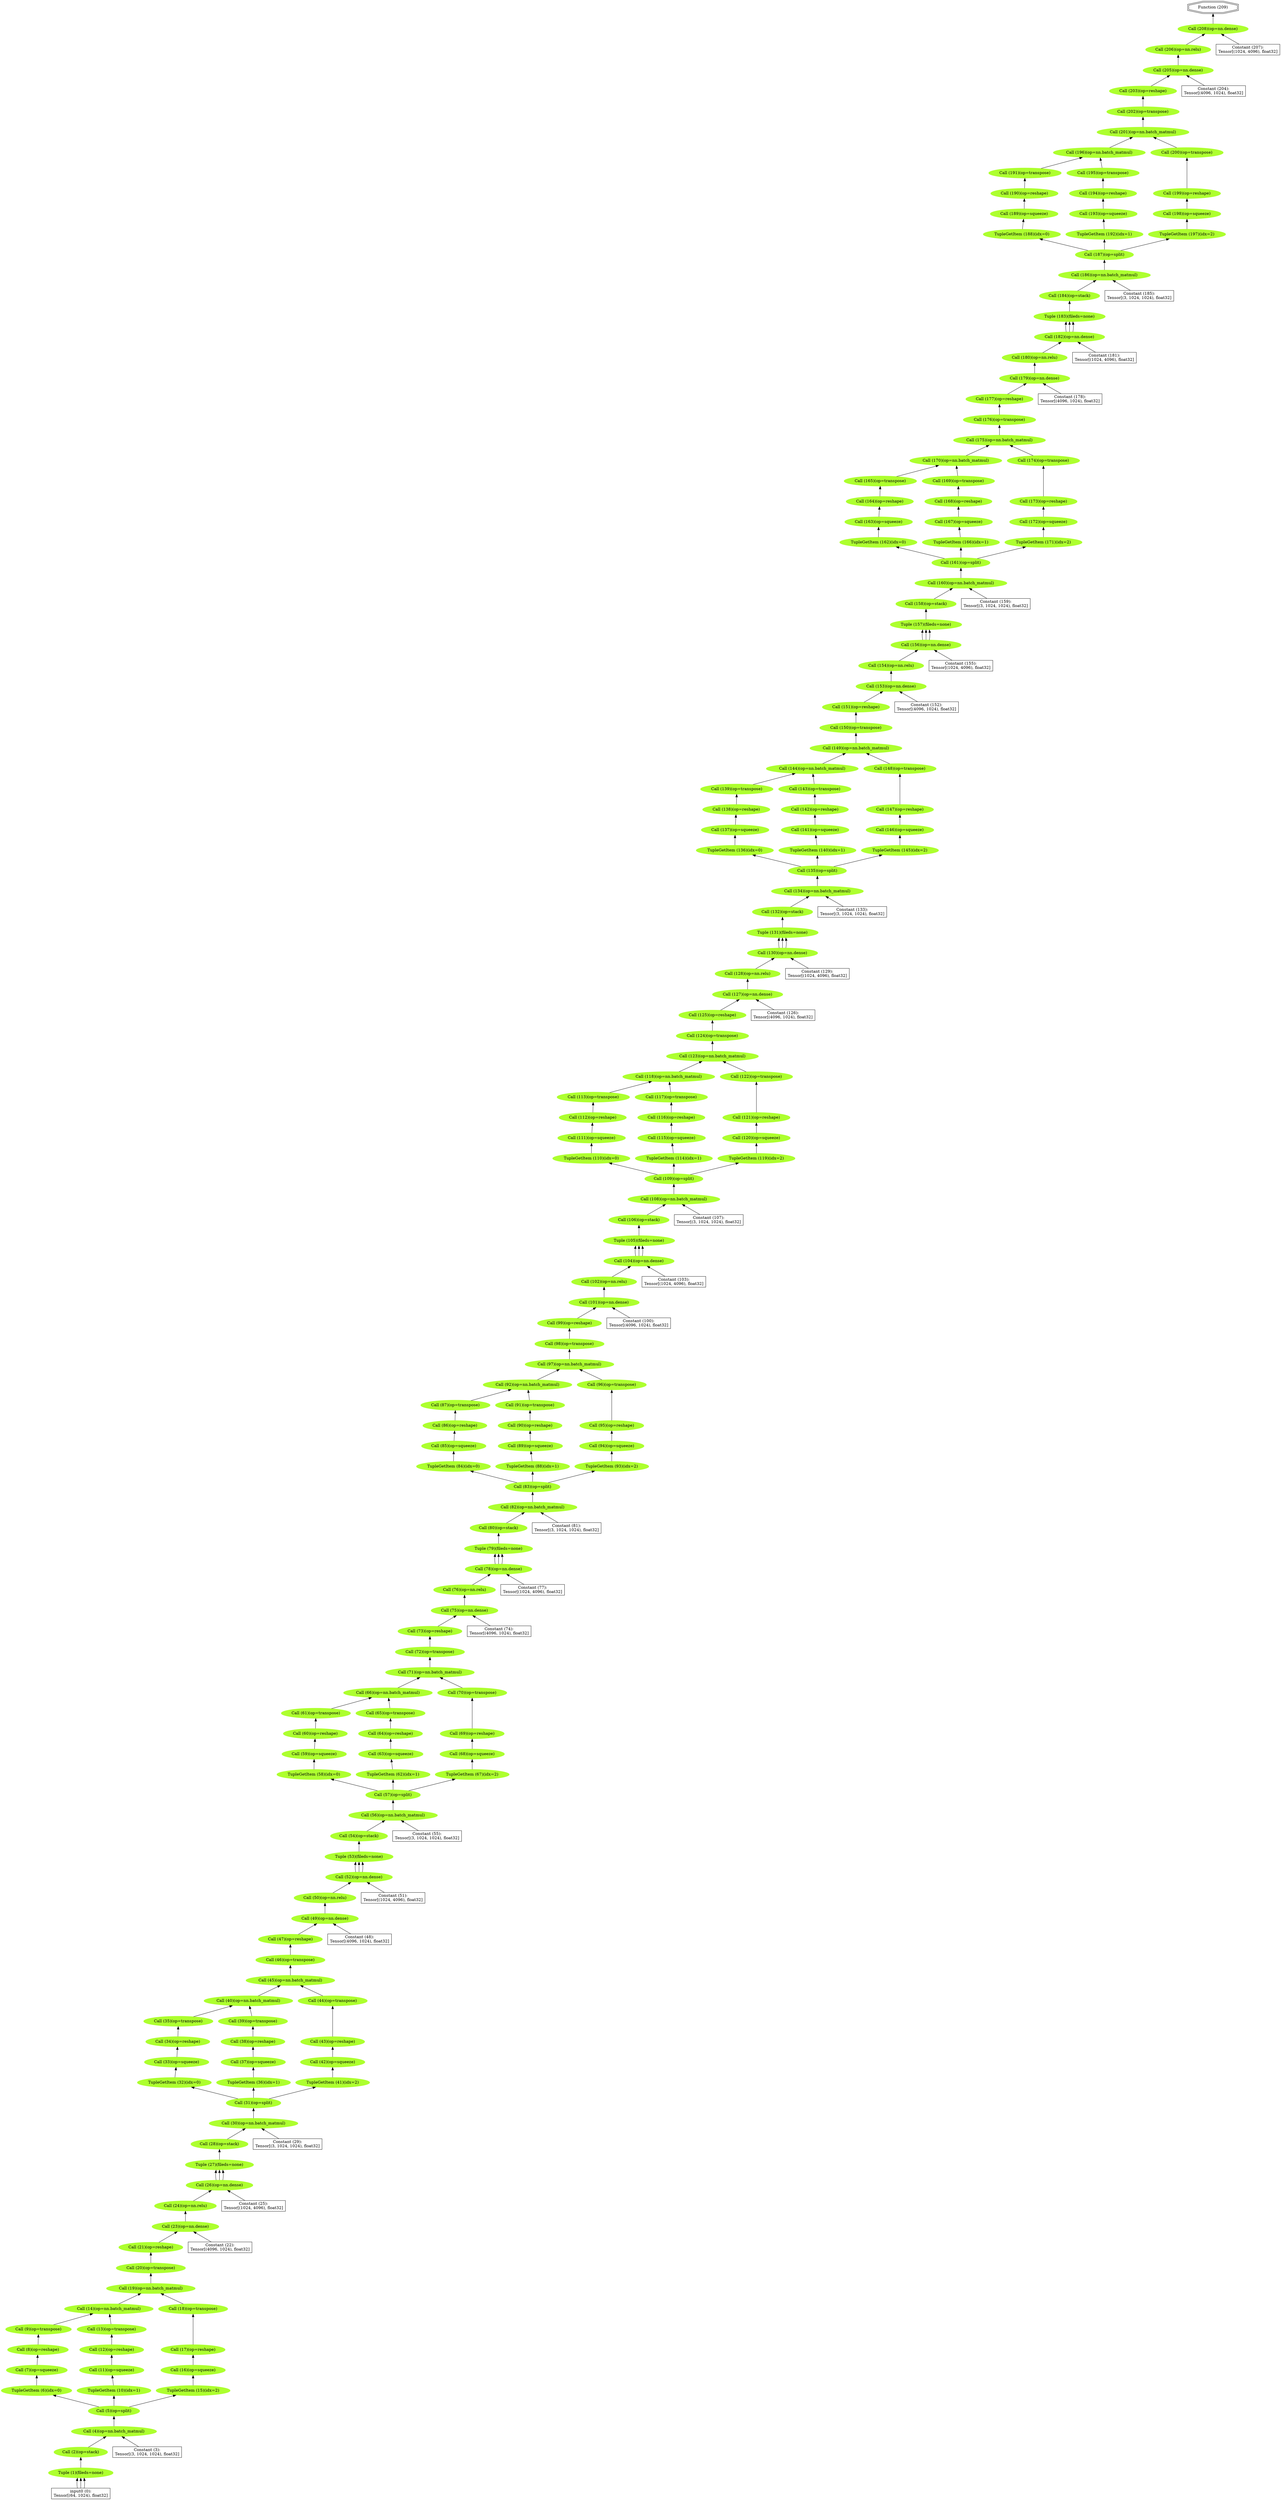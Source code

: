 digraph {
	rankdir=BT
	0 [label="input0 (0):
Tensor[(64, 1024), float32]" shape=rectangle]
	1 [label="Tuple (1)(fileds=none)" color=greenyellow shape=ellipse style=filled]
	0 -> 1
	0 -> 1
	0 -> 1
	2 [label="Call (2)(op=stack)" color=greenyellow shape=ellipse style=filled]
	1 -> 2
	3 [label="Constant (3):
Tensor[(3, 1024, 1024), float32]" shape=rectangle]
	4 [label="Call (4)(op=nn.batch_matmul)" color=greenyellow shape=ellipse style=filled]
	2 -> 4
	3 -> 4
	5 [label="Call (5)(op=split)" color=greenyellow shape=ellipse style=filled]
	4 -> 5
	6 [label="TupleGetItem (6)(idx=0)" color=greenyellow shape=ellipse style=filled]
	5 -> 6
	7 [label="Call (7)(op=squeeze)" color=greenyellow shape=ellipse style=filled]
	6 -> 7
	8 [label="Call (8)(op=reshape)" color=greenyellow shape=ellipse style=filled]
	7 -> 8
	9 [label="Call (9)(op=transpose)" color=greenyellow shape=ellipse style=filled]
	8 -> 9
	10 [label="TupleGetItem (10)(idx=1)" color=greenyellow shape=ellipse style=filled]
	5 -> 10
	11 [label="Call (11)(op=squeeze)" color=greenyellow shape=ellipse style=filled]
	10 -> 11
	12 [label="Call (12)(op=reshape)" color=greenyellow shape=ellipse style=filled]
	11 -> 12
	13 [label="Call (13)(op=transpose)" color=greenyellow shape=ellipse style=filled]
	12 -> 13
	14 [label="Call (14)(op=nn.batch_matmul)" color=greenyellow shape=ellipse style=filled]
	9 -> 14
	13 -> 14
	15 [label="TupleGetItem (15)(idx=2)" color=greenyellow shape=ellipse style=filled]
	5 -> 15
	16 [label="Call (16)(op=squeeze)" color=greenyellow shape=ellipse style=filled]
	15 -> 16
	17 [label="Call (17)(op=reshape)" color=greenyellow shape=ellipse style=filled]
	16 -> 17
	18 [label="Call (18)(op=transpose)" color=greenyellow shape=ellipse style=filled]
	17 -> 18
	19 [label="Call (19)(op=nn.batch_matmul)" color=greenyellow shape=ellipse style=filled]
	14 -> 19
	18 -> 19
	20 [label="Call (20)(op=transpose)" color=greenyellow shape=ellipse style=filled]
	19 -> 20
	21 [label="Call (21)(op=reshape)" color=greenyellow shape=ellipse style=filled]
	20 -> 21
	22 [label="Constant (22):
Tensor[(4096, 1024), float32]" shape=rectangle]
	23 [label="Call (23)(op=nn.dense)" color=greenyellow shape=ellipse style=filled]
	21 -> 23
	22 -> 23
	24 [label="Call (24)(op=nn.relu)" color=greenyellow shape=ellipse style=filled]
	23 -> 24
	25 [label="Constant (25):
Tensor[(1024, 4096), float32]" shape=rectangle]
	26 [label="Call (26)(op=nn.dense)" color=greenyellow shape=ellipse style=filled]
	24 -> 26
	25 -> 26
	27 [label="Tuple (27)(fileds=none)" color=greenyellow shape=ellipse style=filled]
	26 -> 27
	26 -> 27
	26 -> 27
	28 [label="Call (28)(op=stack)" color=greenyellow shape=ellipse style=filled]
	27 -> 28
	29 [label="Constant (29):
Tensor[(3, 1024, 1024), float32]" shape=rectangle]
	30 [label="Call (30)(op=nn.batch_matmul)" color=greenyellow shape=ellipse style=filled]
	28 -> 30
	29 -> 30
	31 [label="Call (31)(op=split)" color=greenyellow shape=ellipse style=filled]
	30 -> 31
	32 [label="TupleGetItem (32)(idx=0)" color=greenyellow shape=ellipse style=filled]
	31 -> 32
	33 [label="Call (33)(op=squeeze)" color=greenyellow shape=ellipse style=filled]
	32 -> 33
	34 [label="Call (34)(op=reshape)" color=greenyellow shape=ellipse style=filled]
	33 -> 34
	35 [label="Call (35)(op=transpose)" color=greenyellow shape=ellipse style=filled]
	34 -> 35
	36 [label="TupleGetItem (36)(idx=1)" color=greenyellow shape=ellipse style=filled]
	31 -> 36
	37 [label="Call (37)(op=squeeze)" color=greenyellow shape=ellipse style=filled]
	36 -> 37
	38 [label="Call (38)(op=reshape)" color=greenyellow shape=ellipse style=filled]
	37 -> 38
	39 [label="Call (39)(op=transpose)" color=greenyellow shape=ellipse style=filled]
	38 -> 39
	40 [label="Call (40)(op=nn.batch_matmul)" color=greenyellow shape=ellipse style=filled]
	35 -> 40
	39 -> 40
	41 [label="TupleGetItem (41)(idx=2)" color=greenyellow shape=ellipse style=filled]
	31 -> 41
	42 [label="Call (42)(op=squeeze)" color=greenyellow shape=ellipse style=filled]
	41 -> 42
	43 [label="Call (43)(op=reshape)" color=greenyellow shape=ellipse style=filled]
	42 -> 43
	44 [label="Call (44)(op=transpose)" color=greenyellow shape=ellipse style=filled]
	43 -> 44
	45 [label="Call (45)(op=nn.batch_matmul)" color=greenyellow shape=ellipse style=filled]
	40 -> 45
	44 -> 45
	46 [label="Call (46)(op=transpose)" color=greenyellow shape=ellipse style=filled]
	45 -> 46
	47 [label="Call (47)(op=reshape)" color=greenyellow shape=ellipse style=filled]
	46 -> 47
	48 [label="Constant (48):
Tensor[(4096, 1024), float32]" shape=rectangle]
	49 [label="Call (49)(op=nn.dense)" color=greenyellow shape=ellipse style=filled]
	47 -> 49
	48 -> 49
	50 [label="Call (50)(op=nn.relu)" color=greenyellow shape=ellipse style=filled]
	49 -> 50
	51 [label="Constant (51):
Tensor[(1024, 4096), float32]" shape=rectangle]
	52 [label="Call (52)(op=nn.dense)" color=greenyellow shape=ellipse style=filled]
	50 -> 52
	51 -> 52
	53 [label="Tuple (53)(fileds=none)" color=greenyellow shape=ellipse style=filled]
	52 -> 53
	52 -> 53
	52 -> 53
	54 [label="Call (54)(op=stack)" color=greenyellow shape=ellipse style=filled]
	53 -> 54
	55 [label="Constant (55):
Tensor[(3, 1024, 1024), float32]" shape=rectangle]
	56 [label="Call (56)(op=nn.batch_matmul)" color=greenyellow shape=ellipse style=filled]
	54 -> 56
	55 -> 56
	57 [label="Call (57)(op=split)" color=greenyellow shape=ellipse style=filled]
	56 -> 57
	58 [label="TupleGetItem (58)(idx=0)" color=greenyellow shape=ellipse style=filled]
	57 -> 58
	59 [label="Call (59)(op=squeeze)" color=greenyellow shape=ellipse style=filled]
	58 -> 59
	60 [label="Call (60)(op=reshape)" color=greenyellow shape=ellipse style=filled]
	59 -> 60
	61 [label="Call (61)(op=transpose)" color=greenyellow shape=ellipse style=filled]
	60 -> 61
	62 [label="TupleGetItem (62)(idx=1)" color=greenyellow shape=ellipse style=filled]
	57 -> 62
	63 [label="Call (63)(op=squeeze)" color=greenyellow shape=ellipse style=filled]
	62 -> 63
	64 [label="Call (64)(op=reshape)" color=greenyellow shape=ellipse style=filled]
	63 -> 64
	65 [label="Call (65)(op=transpose)" color=greenyellow shape=ellipse style=filled]
	64 -> 65
	66 [label="Call (66)(op=nn.batch_matmul)" color=greenyellow shape=ellipse style=filled]
	61 -> 66
	65 -> 66
	67 [label="TupleGetItem (67)(idx=2)" color=greenyellow shape=ellipse style=filled]
	57 -> 67
	68 [label="Call (68)(op=squeeze)" color=greenyellow shape=ellipse style=filled]
	67 -> 68
	69 [label="Call (69)(op=reshape)" color=greenyellow shape=ellipse style=filled]
	68 -> 69
	70 [label="Call (70)(op=transpose)" color=greenyellow shape=ellipse style=filled]
	69 -> 70
	71 [label="Call (71)(op=nn.batch_matmul)" color=greenyellow shape=ellipse style=filled]
	66 -> 71
	70 -> 71
	72 [label="Call (72)(op=transpose)" color=greenyellow shape=ellipse style=filled]
	71 -> 72
	73 [label="Call (73)(op=reshape)" color=greenyellow shape=ellipse style=filled]
	72 -> 73
	74 [label="Constant (74):
Tensor[(4096, 1024), float32]" shape=rectangle]
	75 [label="Call (75)(op=nn.dense)" color=greenyellow shape=ellipse style=filled]
	73 -> 75
	74 -> 75
	76 [label="Call (76)(op=nn.relu)" color=greenyellow shape=ellipse style=filled]
	75 -> 76
	77 [label="Constant (77):
Tensor[(1024, 4096), float32]" shape=rectangle]
	78 [label="Call (78)(op=nn.dense)" color=greenyellow shape=ellipse style=filled]
	76 -> 78
	77 -> 78
	79 [label="Tuple (79)(fileds=none)" color=greenyellow shape=ellipse style=filled]
	78 -> 79
	78 -> 79
	78 -> 79
	80 [label="Call (80)(op=stack)" color=greenyellow shape=ellipse style=filled]
	79 -> 80
	81 [label="Constant (81):
Tensor[(3, 1024, 1024), float32]" shape=rectangle]
	82 [label="Call (82)(op=nn.batch_matmul)" color=greenyellow shape=ellipse style=filled]
	80 -> 82
	81 -> 82
	83 [label="Call (83)(op=split)" color=greenyellow shape=ellipse style=filled]
	82 -> 83
	84 [label="TupleGetItem (84)(idx=0)" color=greenyellow shape=ellipse style=filled]
	83 -> 84
	85 [label="Call (85)(op=squeeze)" color=greenyellow shape=ellipse style=filled]
	84 -> 85
	86 [label="Call (86)(op=reshape)" color=greenyellow shape=ellipse style=filled]
	85 -> 86
	87 [label="Call (87)(op=transpose)" color=greenyellow shape=ellipse style=filled]
	86 -> 87
	88 [label="TupleGetItem (88)(idx=1)" color=greenyellow shape=ellipse style=filled]
	83 -> 88
	89 [label="Call (89)(op=squeeze)" color=greenyellow shape=ellipse style=filled]
	88 -> 89
	90 [label="Call (90)(op=reshape)" color=greenyellow shape=ellipse style=filled]
	89 -> 90
	91 [label="Call (91)(op=transpose)" color=greenyellow shape=ellipse style=filled]
	90 -> 91
	92 [label="Call (92)(op=nn.batch_matmul)" color=greenyellow shape=ellipse style=filled]
	87 -> 92
	91 -> 92
	93 [label="TupleGetItem (93)(idx=2)" color=greenyellow shape=ellipse style=filled]
	83 -> 93
	94 [label="Call (94)(op=squeeze)" color=greenyellow shape=ellipse style=filled]
	93 -> 94
	95 [label="Call (95)(op=reshape)" color=greenyellow shape=ellipse style=filled]
	94 -> 95
	96 [label="Call (96)(op=transpose)" color=greenyellow shape=ellipse style=filled]
	95 -> 96
	97 [label="Call (97)(op=nn.batch_matmul)" color=greenyellow shape=ellipse style=filled]
	92 -> 97
	96 -> 97
	98 [label="Call (98)(op=transpose)" color=greenyellow shape=ellipse style=filled]
	97 -> 98
	99 [label="Call (99)(op=reshape)" color=greenyellow shape=ellipse style=filled]
	98 -> 99
	100 [label="Constant (100):
Tensor[(4096, 1024), float32]" shape=rectangle]
	101 [label="Call (101)(op=nn.dense)" color=greenyellow shape=ellipse style=filled]
	99 -> 101
	100 -> 101
	102 [label="Call (102)(op=nn.relu)" color=greenyellow shape=ellipse style=filled]
	101 -> 102
	103 [label="Constant (103):
Tensor[(1024, 4096), float32]" shape=rectangle]
	104 [label="Call (104)(op=nn.dense)" color=greenyellow shape=ellipse style=filled]
	102 -> 104
	103 -> 104
	105 [label="Tuple (105)(fileds=none)" color=greenyellow shape=ellipse style=filled]
	104 -> 105
	104 -> 105
	104 -> 105
	106 [label="Call (106)(op=stack)" color=greenyellow shape=ellipse style=filled]
	105 -> 106
	107 [label="Constant (107):
Tensor[(3, 1024, 1024), float32]" shape=rectangle]
	108 [label="Call (108)(op=nn.batch_matmul)" color=greenyellow shape=ellipse style=filled]
	106 -> 108
	107 -> 108
	109 [label="Call (109)(op=split)" color=greenyellow shape=ellipse style=filled]
	108 -> 109
	110 [label="TupleGetItem (110)(idx=0)" color=greenyellow shape=ellipse style=filled]
	109 -> 110
	111 [label="Call (111)(op=squeeze)" color=greenyellow shape=ellipse style=filled]
	110 -> 111
	112 [label="Call (112)(op=reshape)" color=greenyellow shape=ellipse style=filled]
	111 -> 112
	113 [label="Call (113)(op=transpose)" color=greenyellow shape=ellipse style=filled]
	112 -> 113
	114 [label="TupleGetItem (114)(idx=1)" color=greenyellow shape=ellipse style=filled]
	109 -> 114
	115 [label="Call (115)(op=squeeze)" color=greenyellow shape=ellipse style=filled]
	114 -> 115
	116 [label="Call (116)(op=reshape)" color=greenyellow shape=ellipse style=filled]
	115 -> 116
	117 [label="Call (117)(op=transpose)" color=greenyellow shape=ellipse style=filled]
	116 -> 117
	118 [label="Call (118)(op=nn.batch_matmul)" color=greenyellow shape=ellipse style=filled]
	113 -> 118
	117 -> 118
	119 [label="TupleGetItem (119)(idx=2)" color=greenyellow shape=ellipse style=filled]
	109 -> 119
	120 [label="Call (120)(op=squeeze)" color=greenyellow shape=ellipse style=filled]
	119 -> 120
	121 [label="Call (121)(op=reshape)" color=greenyellow shape=ellipse style=filled]
	120 -> 121
	122 [label="Call (122)(op=transpose)" color=greenyellow shape=ellipse style=filled]
	121 -> 122
	123 [label="Call (123)(op=nn.batch_matmul)" color=greenyellow shape=ellipse style=filled]
	118 -> 123
	122 -> 123
	124 [label="Call (124)(op=transpose)" color=greenyellow shape=ellipse style=filled]
	123 -> 124
	125 [label="Call (125)(op=reshape)" color=greenyellow shape=ellipse style=filled]
	124 -> 125
	126 [label="Constant (126):
Tensor[(4096, 1024), float32]" shape=rectangle]
	127 [label="Call (127)(op=nn.dense)" color=greenyellow shape=ellipse style=filled]
	125 -> 127
	126 -> 127
	128 [label="Call (128)(op=nn.relu)" color=greenyellow shape=ellipse style=filled]
	127 -> 128
	129 [label="Constant (129):
Tensor[(1024, 4096), float32]" shape=rectangle]
	130 [label="Call (130)(op=nn.dense)" color=greenyellow shape=ellipse style=filled]
	128 -> 130
	129 -> 130
	131 [label="Tuple (131)(fileds=none)" color=greenyellow shape=ellipse style=filled]
	130 -> 131
	130 -> 131
	130 -> 131
	132 [label="Call (132)(op=stack)" color=greenyellow shape=ellipse style=filled]
	131 -> 132
	133 [label="Constant (133):
Tensor[(3, 1024, 1024), float32]" shape=rectangle]
	134 [label="Call (134)(op=nn.batch_matmul)" color=greenyellow shape=ellipse style=filled]
	132 -> 134
	133 -> 134
	135 [label="Call (135)(op=split)" color=greenyellow shape=ellipse style=filled]
	134 -> 135
	136 [label="TupleGetItem (136)(idx=0)" color=greenyellow shape=ellipse style=filled]
	135 -> 136
	137 [label="Call (137)(op=squeeze)" color=greenyellow shape=ellipse style=filled]
	136 -> 137
	138 [label="Call (138)(op=reshape)" color=greenyellow shape=ellipse style=filled]
	137 -> 138
	139 [label="Call (139)(op=transpose)" color=greenyellow shape=ellipse style=filled]
	138 -> 139
	140 [label="TupleGetItem (140)(idx=1)" color=greenyellow shape=ellipse style=filled]
	135 -> 140
	141 [label="Call (141)(op=squeeze)" color=greenyellow shape=ellipse style=filled]
	140 -> 141
	142 [label="Call (142)(op=reshape)" color=greenyellow shape=ellipse style=filled]
	141 -> 142
	143 [label="Call (143)(op=transpose)" color=greenyellow shape=ellipse style=filled]
	142 -> 143
	144 [label="Call (144)(op=nn.batch_matmul)" color=greenyellow shape=ellipse style=filled]
	139 -> 144
	143 -> 144
	145 [label="TupleGetItem (145)(idx=2)" color=greenyellow shape=ellipse style=filled]
	135 -> 145
	146 [label="Call (146)(op=squeeze)" color=greenyellow shape=ellipse style=filled]
	145 -> 146
	147 [label="Call (147)(op=reshape)" color=greenyellow shape=ellipse style=filled]
	146 -> 147
	148 [label="Call (148)(op=transpose)" color=greenyellow shape=ellipse style=filled]
	147 -> 148
	149 [label="Call (149)(op=nn.batch_matmul)" color=greenyellow shape=ellipse style=filled]
	144 -> 149
	148 -> 149
	150 [label="Call (150)(op=transpose)" color=greenyellow shape=ellipse style=filled]
	149 -> 150
	151 [label="Call (151)(op=reshape)" color=greenyellow shape=ellipse style=filled]
	150 -> 151
	152 [label="Constant (152):
Tensor[(4096, 1024), float32]" shape=rectangle]
	153 [label="Call (153)(op=nn.dense)" color=greenyellow shape=ellipse style=filled]
	151 -> 153
	152 -> 153
	154 [label="Call (154)(op=nn.relu)" color=greenyellow shape=ellipse style=filled]
	153 -> 154
	155 [label="Constant (155):
Tensor[(1024, 4096), float32]" shape=rectangle]
	156 [label="Call (156)(op=nn.dense)" color=greenyellow shape=ellipse style=filled]
	154 -> 156
	155 -> 156
	157 [label="Tuple (157)(fileds=none)" color=greenyellow shape=ellipse style=filled]
	156 -> 157
	156 -> 157
	156 -> 157
	158 [label="Call (158)(op=stack)" color=greenyellow shape=ellipse style=filled]
	157 -> 158
	159 [label="Constant (159):
Tensor[(3, 1024, 1024), float32]" shape=rectangle]
	160 [label="Call (160)(op=nn.batch_matmul)" color=greenyellow shape=ellipse style=filled]
	158 -> 160
	159 -> 160
	161 [label="Call (161)(op=split)" color=greenyellow shape=ellipse style=filled]
	160 -> 161
	162 [label="TupleGetItem (162)(idx=0)" color=greenyellow shape=ellipse style=filled]
	161 -> 162
	163 [label="Call (163)(op=squeeze)" color=greenyellow shape=ellipse style=filled]
	162 -> 163
	164 [label="Call (164)(op=reshape)" color=greenyellow shape=ellipse style=filled]
	163 -> 164
	165 [label="Call (165)(op=transpose)" color=greenyellow shape=ellipse style=filled]
	164 -> 165
	166 [label="TupleGetItem (166)(idx=1)" color=greenyellow shape=ellipse style=filled]
	161 -> 166
	167 [label="Call (167)(op=squeeze)" color=greenyellow shape=ellipse style=filled]
	166 -> 167
	168 [label="Call (168)(op=reshape)" color=greenyellow shape=ellipse style=filled]
	167 -> 168
	169 [label="Call (169)(op=transpose)" color=greenyellow shape=ellipse style=filled]
	168 -> 169
	170 [label="Call (170)(op=nn.batch_matmul)" color=greenyellow shape=ellipse style=filled]
	165 -> 170
	169 -> 170
	171 [label="TupleGetItem (171)(idx=2)" color=greenyellow shape=ellipse style=filled]
	161 -> 171
	172 [label="Call (172)(op=squeeze)" color=greenyellow shape=ellipse style=filled]
	171 -> 172
	173 [label="Call (173)(op=reshape)" color=greenyellow shape=ellipse style=filled]
	172 -> 173
	174 [label="Call (174)(op=transpose)" color=greenyellow shape=ellipse style=filled]
	173 -> 174
	175 [label="Call (175)(op=nn.batch_matmul)" color=greenyellow shape=ellipse style=filled]
	170 -> 175
	174 -> 175
	176 [label="Call (176)(op=transpose)" color=greenyellow shape=ellipse style=filled]
	175 -> 176
	177 [label="Call (177)(op=reshape)" color=greenyellow shape=ellipse style=filled]
	176 -> 177
	178 [label="Constant (178):
Tensor[(4096, 1024), float32]" shape=rectangle]
	179 [label="Call (179)(op=nn.dense)" color=greenyellow shape=ellipse style=filled]
	177 -> 179
	178 -> 179
	180 [label="Call (180)(op=nn.relu)" color=greenyellow shape=ellipse style=filled]
	179 -> 180
	181 [label="Constant (181):
Tensor[(1024, 4096), float32]" shape=rectangle]
	182 [label="Call (182)(op=nn.dense)" color=greenyellow shape=ellipse style=filled]
	180 -> 182
	181 -> 182
	183 [label="Tuple (183)(fileds=none)" color=greenyellow shape=ellipse style=filled]
	182 -> 183
	182 -> 183
	182 -> 183
	184 [label="Call (184)(op=stack)" color=greenyellow shape=ellipse style=filled]
	183 -> 184
	185 [label="Constant (185):
Tensor[(3, 1024, 1024), float32]" shape=rectangle]
	186 [label="Call (186)(op=nn.batch_matmul)" color=greenyellow shape=ellipse style=filled]
	184 -> 186
	185 -> 186
	187 [label="Call (187)(op=split)" color=greenyellow shape=ellipse style=filled]
	186 -> 187
	188 [label="TupleGetItem (188)(idx=0)" color=greenyellow shape=ellipse style=filled]
	187 -> 188
	189 [label="Call (189)(op=squeeze)" color=greenyellow shape=ellipse style=filled]
	188 -> 189
	190 [label="Call (190)(op=reshape)" color=greenyellow shape=ellipse style=filled]
	189 -> 190
	191 [label="Call (191)(op=transpose)" color=greenyellow shape=ellipse style=filled]
	190 -> 191
	192 [label="TupleGetItem (192)(idx=1)" color=greenyellow shape=ellipse style=filled]
	187 -> 192
	193 [label="Call (193)(op=squeeze)" color=greenyellow shape=ellipse style=filled]
	192 -> 193
	194 [label="Call (194)(op=reshape)" color=greenyellow shape=ellipse style=filled]
	193 -> 194
	195 [label="Call (195)(op=transpose)" color=greenyellow shape=ellipse style=filled]
	194 -> 195
	196 [label="Call (196)(op=nn.batch_matmul)" color=greenyellow shape=ellipse style=filled]
	191 -> 196
	195 -> 196
	197 [label="TupleGetItem (197)(idx=2)" color=greenyellow shape=ellipse style=filled]
	187 -> 197
	198 [label="Call (198)(op=squeeze)" color=greenyellow shape=ellipse style=filled]
	197 -> 198
	199 [label="Call (199)(op=reshape)" color=greenyellow shape=ellipse style=filled]
	198 -> 199
	200 [label="Call (200)(op=transpose)" color=greenyellow shape=ellipse style=filled]
	199 -> 200
	201 [label="Call (201)(op=nn.batch_matmul)" color=greenyellow shape=ellipse style=filled]
	196 -> 201
	200 -> 201
	202 [label="Call (202)(op=transpose)" color=greenyellow shape=ellipse style=filled]
	201 -> 202
	203 [label="Call (203)(op=reshape)" color=greenyellow shape=ellipse style=filled]
	202 -> 203
	204 [label="Constant (204):
Tensor[(4096, 1024), float32]" shape=rectangle]
	205 [label="Call (205)(op=nn.dense)" color=greenyellow shape=ellipse style=filled]
	203 -> 205
	204 -> 205
	206 [label="Call (206)(op=nn.relu)" color=greenyellow shape=ellipse style=filled]
	205 -> 206
	207 [label="Constant (207):
Tensor[(1024, 4096), float32]" shape=rectangle]
	208 [label="Call (208)(op=nn.dense)" color=greenyellow shape=ellipse style=filled]
	206 -> 208
	207 -> 208
	209 [label="Function (209)" shape=doubleoctagon]
	208 -> 209
}

